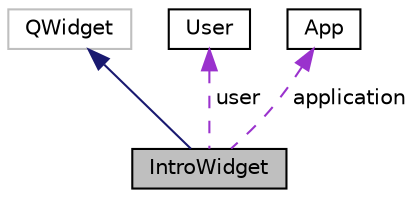 digraph "IntroWidget"
{
  edge [fontname="Helvetica",fontsize="10",labelfontname="Helvetica",labelfontsize="10"];
  node [fontname="Helvetica",fontsize="10",shape=record];
  Node2 [label="IntroWidget",height=0.2,width=0.4,color="black", fillcolor="grey75", style="filled", fontcolor="black"];
  Node3 -> Node2 [dir="back",color="midnightblue",fontsize="10",style="solid",fontname="Helvetica"];
  Node3 [label="QWidget",height=0.2,width=0.4,color="grey75", fillcolor="white", style="filled"];
  Node4 -> Node2 [dir="back",color="darkorchid3",fontsize="10",style="dashed",label=" user" ,fontname="Helvetica"];
  Node4 [label="User",height=0.2,width=0.4,color="black", fillcolor="white", style="filled",URL="$classUser.html"];
  Node5 -> Node2 [dir="back",color="darkorchid3",fontsize="10",style="dashed",label=" application" ,fontname="Helvetica"];
  Node5 [label="App",height=0.2,width=0.4,color="black", fillcolor="white", style="filled",URL="$classApp.html"];
}
